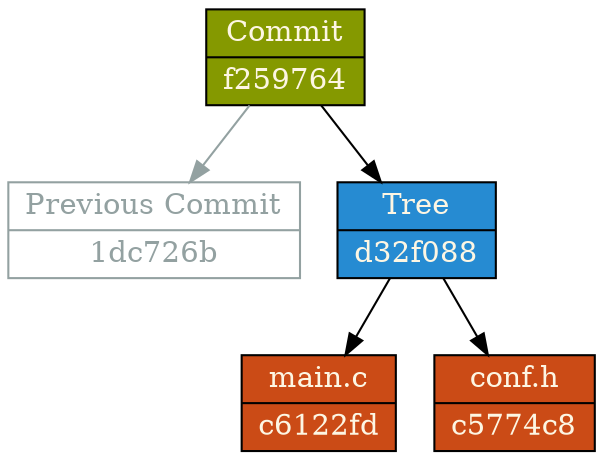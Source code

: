 digraph commit {
  // Defaults:
  graph [];
  node  [ shape=record
        , style=filled
        , fontcolor="#fdf6e3"
        , fillcolor="#cb4b16"
        ];

  // Nodes:
  prev   [ label="{Previous Commit|1dc726b}"
         , color="#93a1a1"
         , fontcolor="#93a1a1"
         , fillcolor=white
         ];

  commit [ label="{Commit|f259764}", fillcolor="#859900" ];
  tree   [ label="{Tree|d32f088}",   fillcolor="#268bd2" ];
  fileA  [ label="{main.c|c6122fd}" ];
  fileB  [ label="{conf.h|c5774c8}" ];

  // Connections:
  commit -> prev [color="#93a1a1"];
  commit -> tree;
  tree -> fileA;
  tree -> fileB;
}
